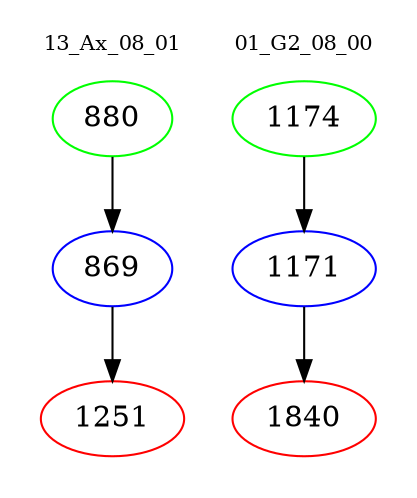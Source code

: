 digraph{
subgraph cluster_0 {
color = white
label = "13_Ax_08_01";
fontsize=10;
T0_880 [label="880", color="green"]
T0_880 -> T0_869 [color="black"]
T0_869 [label="869", color="blue"]
T0_869 -> T0_1251 [color="black"]
T0_1251 [label="1251", color="red"]
}
subgraph cluster_1 {
color = white
label = "01_G2_08_00";
fontsize=10;
T1_1174 [label="1174", color="green"]
T1_1174 -> T1_1171 [color="black"]
T1_1171 [label="1171", color="blue"]
T1_1171 -> T1_1840 [color="black"]
T1_1840 [label="1840", color="red"]
}
}
